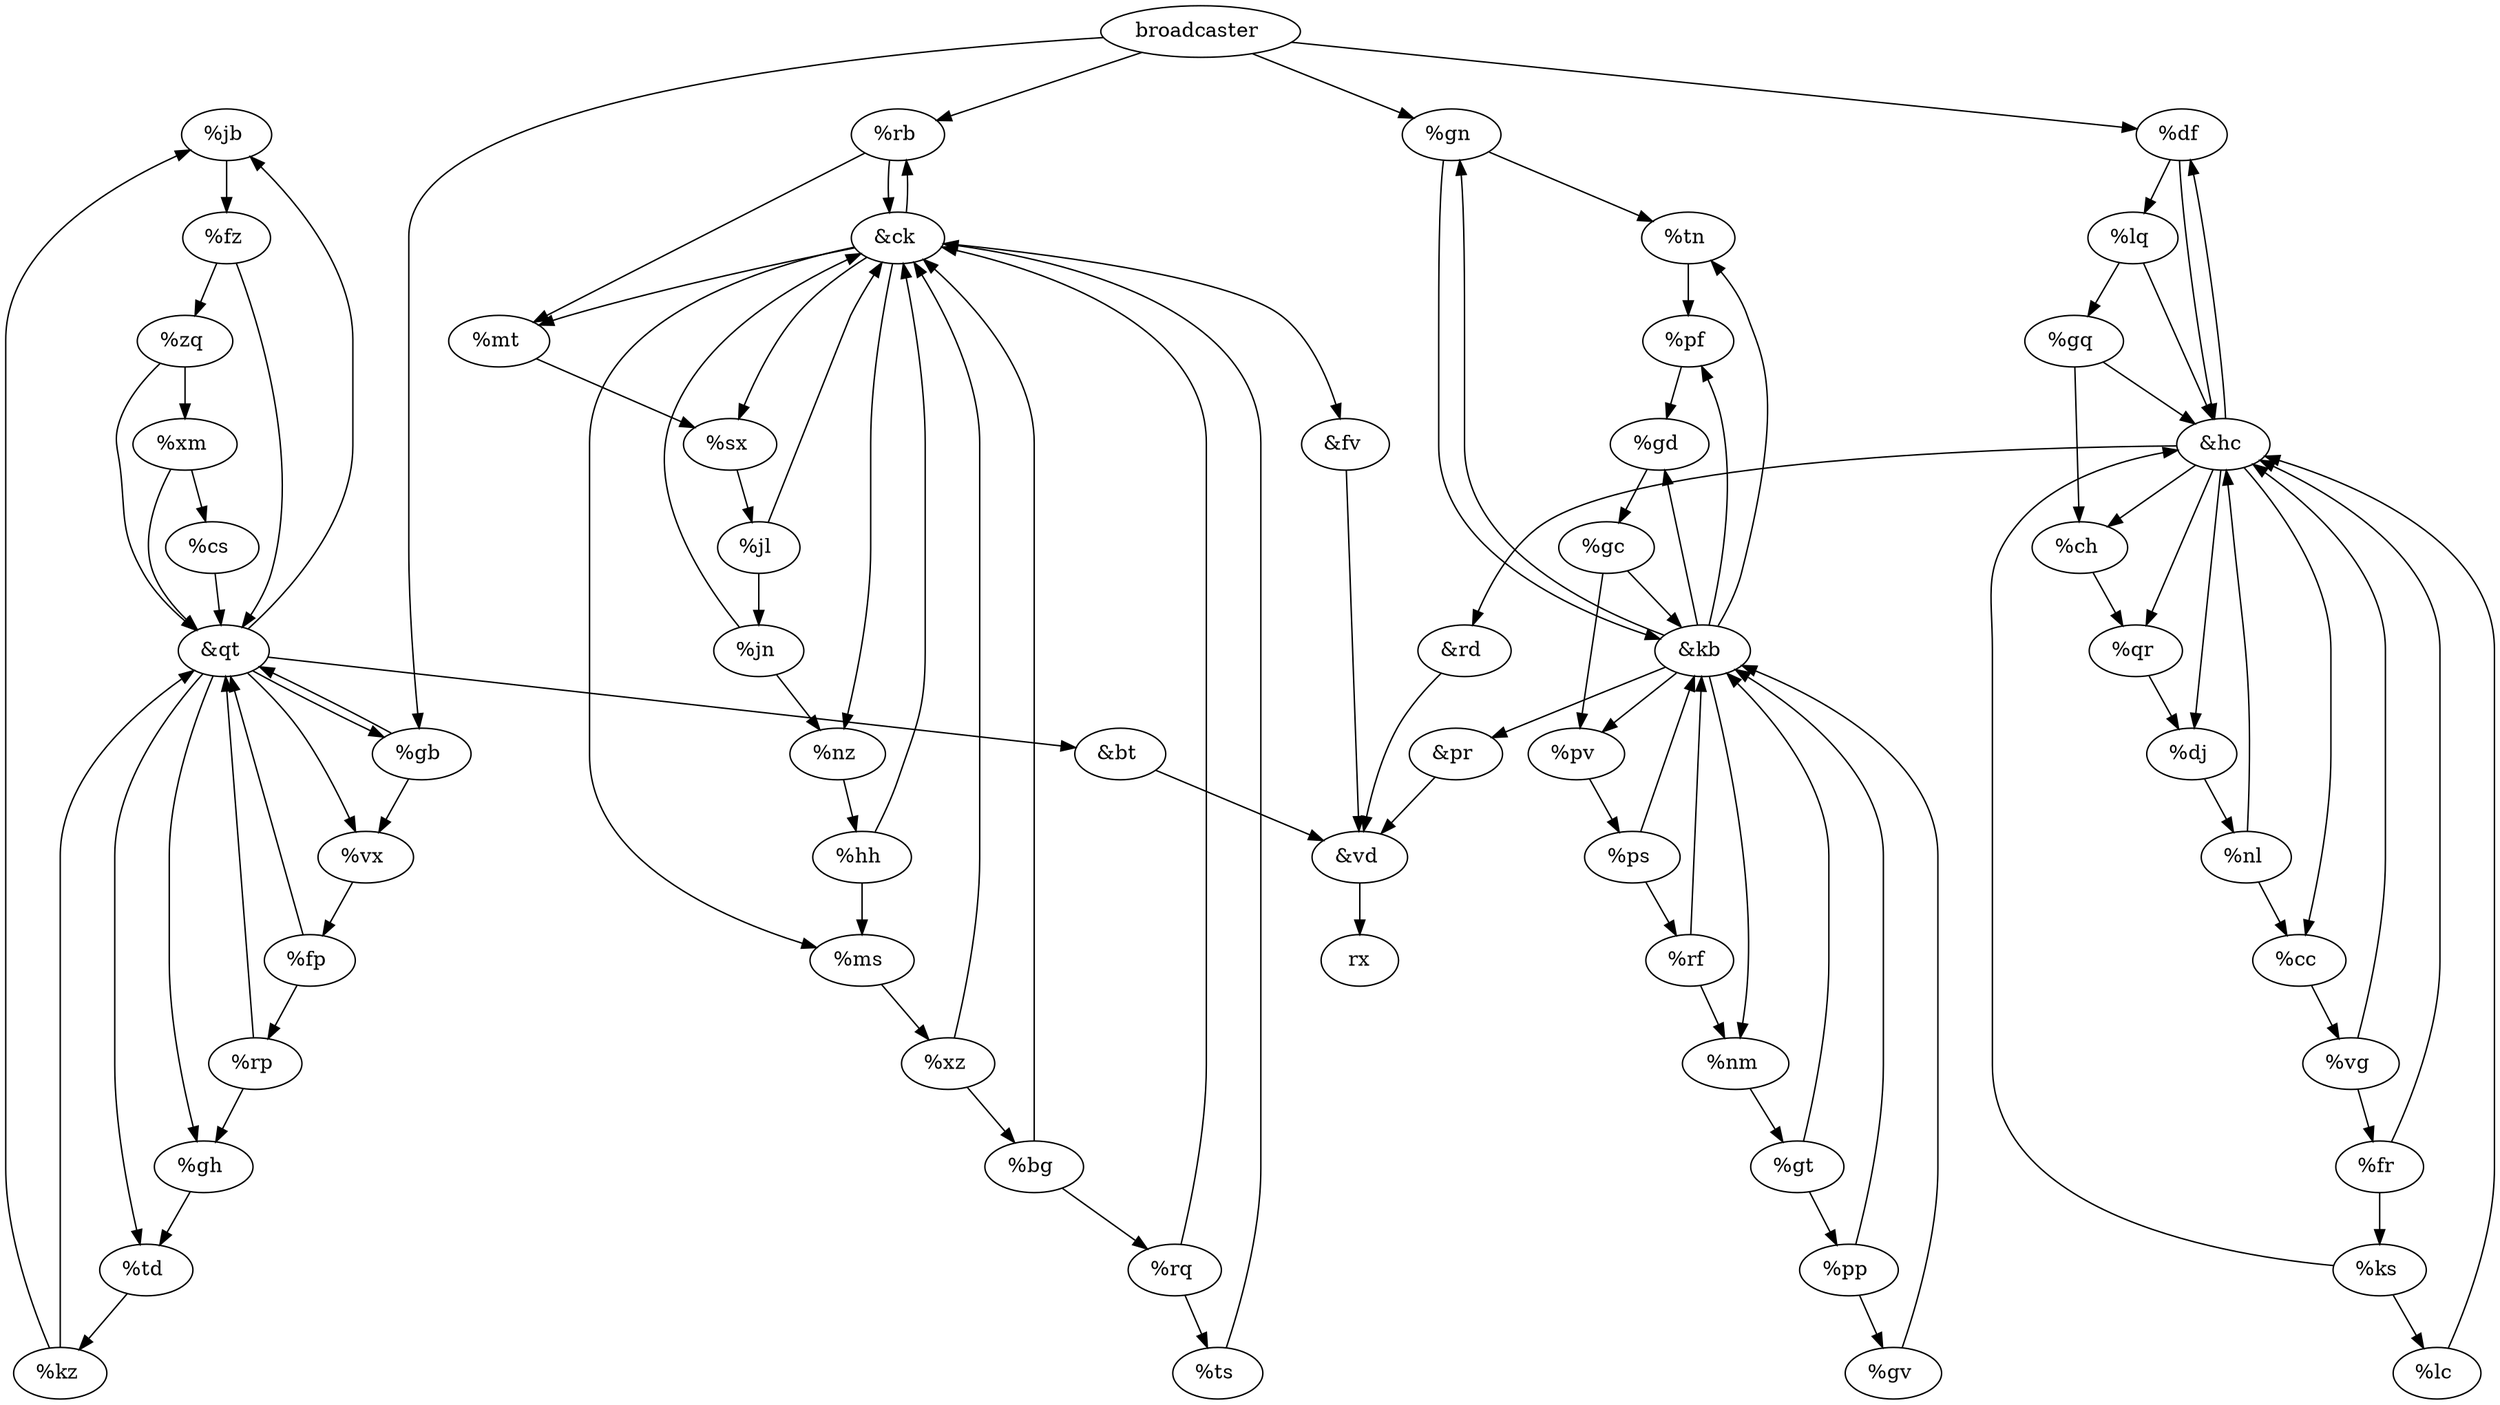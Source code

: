 digraph day20 {
jb [label="%jb "]
jb  ->  fz;
xz [label="%xz "]
xz  ->  ck;
xz  -> bg;
xm [label="%xm "]
xm  ->  qt;
xm  -> cs;
df [label="%df "]
df  ->  hc;
df  -> lq;
mt [label="%mt "]
mt  ->  sx;
fr [label="%fr "]
fr  ->  ks;
fr  -> hc;
tn [label="%tn "]
tn  ->  pf;
gt [label="%gt "]
gt  ->  pp;
gt  -> kb;
jn [label="%jn "]
jn  ->  ck;
jn  -> nz;
td [label="%td "]
td  ->  kz;
rd [label="&rd "]
rd  ->  vd;
pp [label="%pp "]
pp  ->  gv;
pp  -> kb;
qt [label="&qt "]
qt  ->  jb;
qt  -> vx;
qt  -> bt;
qt  -> gh;
qt  -> td;
qt  -> gb;
ms [label="%ms "]
ms  ->  xz;
vx [label="%vx "]
vx  ->  fp;
rb [label="%rb "]
rb  ->  ck;
rb  -> mt;
nz [label="%nz "]
nz  ->  hh;
fp [label="%fp "]
fp  ->  rp;
fp  -> qt;
gd [label="%gd "]
gd  ->  gc;
gv [label="%gv "]
gv  ->  kb;
nl [label="%nl "]
nl  ->  cc;
nl  -> hc;
cs [label="%cs "]
cs  ->  qt;
kz [label="%kz "]
kz  ->  jb;
kz  -> qt;
vg [label="%vg "]
vg  ->  fr;
vg  -> hc;
zq [label="%zq "]
zq  ->  qt;
zq  -> xm;
pv [label="%pv "]
pv  ->  ps;
bt [label="&bt "]
bt  ->  vd;
ps [label="%ps "]
ps  ->  kb;
ps  -> rf;
hh [label="%hh "]
hh  ->  ck;
hh  -> ms;
roadcaster [label="broadcaster "]
roadcaster  ->  gn;
roadcaster  -> gb;
roadcaster  -> rb;
roadcaster  -> df;
gh [label="%gh "]
gh  ->  td;
rf [label="%rf "]
rf  ->  kb;
rf  -> nm;
rp [label="%rp "]
rp  ->  qt;
rp  -> gh;
gc [label="%gc "]
gc  ->  kb;
gc  -> pv;
gb [label="%gb "]
gb  ->  vx;
gb  -> qt;
rq [label="%rq "]
rq  ->  ck;
rq  -> ts;
nm [label="%nm "]
nm  ->  gt;
gn [label="%gn "]
gn  ->  kb;
gn  -> tn;
ck [label="&ck "]
ck  ->  nz;
ck  -> fv;
ck  -> rb;
ck  -> sx;
ck  -> ms;
ck  -> mt;
fv [label="&fv "]
fv  ->  vd;
cc [label="%cc "]
cc  ->  vg;
bg [label="%bg "]
bg  ->  ck;
bg  -> rq;
hc [label="&hc "]
hc  ->  qr;
hc  -> ch;
hc  -> df;
hc  -> dj;
hc  -> cc;
hc  -> rd;
qr [label="%qr "]
qr  ->  dj;
gq [label="%gq "]
gq  ->  hc;
gq  -> ch;
pr [label="&pr "]
pr  ->  vd;
ks [label="%ks "]
ks  ->  lc;
ks  -> hc;
dj [label="%dj "]
dj  ->  nl;
fz [label="%fz "]
fz  ->  qt;
fz  -> zq;
lq [label="%lq "]
lq  ->  gq;
lq  -> hc;
kb [label="&kb "]
kb  ->  pv;
kb  -> pr;
kb  -> tn;
kb  -> nm;
kb  -> pf;
kb  -> gn;
kb  -> gd;
ts [label="%ts "]
ts  ->  ck;
lc [label="%lc "]
lc  ->  hc;
jl [label="%jl "]
jl  ->  ck;
jl  -> jn;
sx [label="%sx "]
sx  ->  jl;
pf [label="%pf "]
pf  ->  gd;
vd [label="&vd "]
vd  ->  rx;
ch [label="%ch "]
ch  ->  qr;
}
